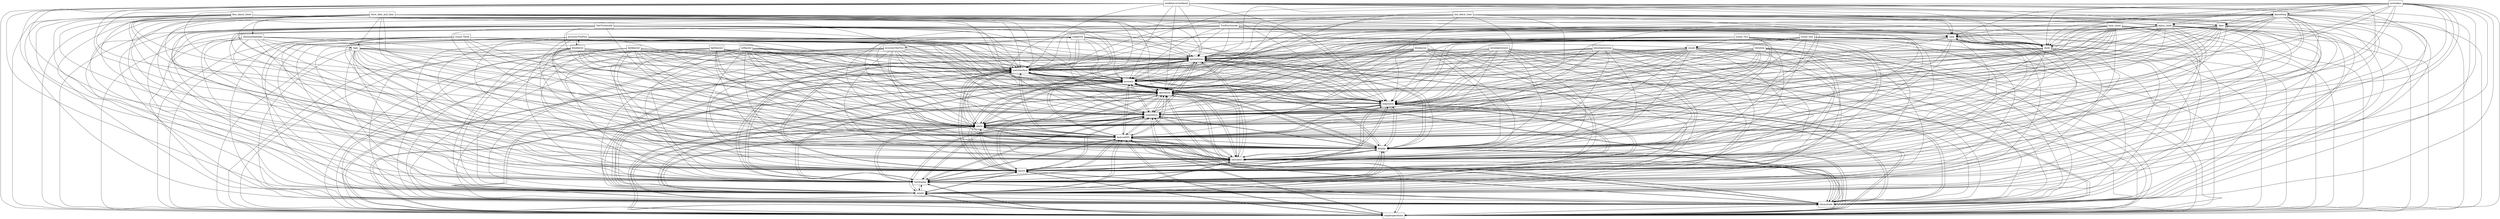 digraph{
graph [rankdir=TB];
node [shape=box];
edge [arrowhead=normal];
0[label="parentheses",]
1[label="darklayout",]
2[label="userinterface",]
3[label="OneTwohmode",]
4[label="simpleoperations",]
5[label="time_zones",]
6[label="chronotools",]
7[label="sound_Three",]
8[label="stdlayout",]
9[label="lightlayout",]
10[label="sound_One",]
11[label="simple",]
12[label="four_alarm_times",]
13[label="accuracyTwoFour",]
14[label="date",]
15[label="time",]
16[label="minuteprecision",]
17[label="textdisplay",]
18[label="show_date_and_time",]
19[label="daysetting",]
20[label="layout",]
21[label="vibration",]
22[label="bluelayout",]
23[label="calculator",]
24[label="one_alarm_time",]
25[label="weekdaysorweekend",]
26[label="laps",]
27[label="clock",]
28[label="secondprecision",]
29[label="singlerow",]
30[label="sound_Two",]
31[label="display",]
32[label="alarm_clock",]
33[label="AndroidSPL",]
34[label="accuracyOneTwo",]
35[label="alarm",]
36[label="countdown",]
37[label="stopwatch",]
38[label="sound",]
39[label="sevendays",]
40[label="TwoFourhmode",]
41[label="showmultiplelaps",]
42[label="operations",]
43[label="accuracy",]
44[label="doublerow",]
0->2[label="",]
0->4[label="",]
0->6[label="",]
0->11[label="",]
0->17[label="",]
0->20[label="",]
0->23[label="",]
0->31[label="",]
0->33[label="",]
0->35[label="",]
0->36[label="",]
0->37[label="",]
0->42[label="",]
0->43[label="",]
1->0[label="",]
1->2[label="",]
1->4[label="",]
1->6[label="",]
1->11[label="",]
1->17[label="",]
1->20[label="",]
1->23[label="",]
1->31[label="",]
1->33[label="",]
1->35[label="",]
1->36[label="",]
1->37[label="",]
1->42[label="",]
1->43[label="",]
2->0[label="",]
2->4[label="",]
2->6[label="",]
2->11[label="",]
2->17[label="",]
2->20[label="",]
2->23[label="",]
2->31[label="",]
2->33[label="",]
2->35[label="",]
2->36[label="",]
2->37[label="",]
2->42[label="",]
2->43[label="",]
3->0[label="",]
3->2[label="",]
3->4[label="",]
3->6[label="",]
3->11[label="",]
3->15[label="",]
3->17[label="",]
3->20[label="",]
3->23[label="",]
3->27[label="",]
3->31[label="",]
3->33[label="",]
3->35[label="",]
3->36[label="",]
3->37[label="",]
3->42[label="",]
3->43[label="",]
4->0[label="",]
4->2[label="",]
4->6[label="",]
4->11[label="",]
4->17[label="",]
4->20[label="",]
4->23[label="",]
4->31[label="",]
4->33[label="",]
4->35[label="",]
4->36[label="",]
4->37[label="",]
4->42[label="",]
4->43[label="",]
5->0[label="",]
5->2[label="",]
5->4[label="",]
5->6[label="",]
5->11[label="",]
5->15[label="",]
5->17[label="",]
5->20[label="",]
5->23[label="",]
5->27[label="",]
5->31[label="",]
5->33[label="",]
5->35[label="",]
5->36[label="",]
5->37[label="",]
5->42[label="",]
5->43[label="",]
6->0[label="",]
6->2[label="",]
6->4[label="",]
6->11[label="",]
6->17[label="",]
6->20[label="",]
6->23[label="",]
6->31[label="",]
6->33[label="",]
6->35[label="",]
6->36[label="",]
6->37[label="",]
6->42[label="",]
6->43[label="",]
7->0[label="",]
7->2[label="",]
7->4[label="",]
7->6[label="",]
7->11[label="",]
7->17[label="",]
7->20[label="",]
7->23[label="",]
7->31[label="",]
7->33[label="",]
7->35[label="",]
7->36[label="",]
7->37[label="",]
7->38[label="",]
7->42[label="",]
7->43[label="",]
8->0[label="",]
8->2[label="",]
8->4[label="",]
8->6[label="",]
8->11[label="",]
8->17[label="",]
8->20[label="",]
8->23[label="",]
8->31[label="",]
8->33[label="",]
8->35[label="",]
8->36[label="",]
8->37[label="",]
8->42[label="",]
8->43[label="",]
9->0[label="",]
9->2[label="",]
9->4[label="",]
9->6[label="",]
9->11[label="",]
9->17[label="",]
9->20[label="",]
9->23[label="",]
9->31[label="",]
9->33[label="",]
9->35[label="",]
9->36[label="",]
9->37[label="",]
9->42[label="",]
9->43[label="",]
10->0[label="",]
10->2[label="",]
10->4[label="",]
10->6[label="",]
10->11[label="",]
10->17[label="",]
10->20[label="",]
10->23[label="",]
10->31[label="",]
10->33[label="",]
10->35[label="",]
10->36[label="",]
10->37[label="",]
10->38[label="",]
10->42[label="",]
10->43[label="",]
11->0[label="",]
11->2[label="",]
11->4[label="",]
11->6[label="",]
11->17[label="",]
11->20[label="",]
11->23[label="",]
11->31[label="",]
11->33[label="",]
11->35[label="",]
11->36[label="",]
11->37[label="",]
11->42[label="",]
11->43[label="",]
12->0[label="",]
12->2[label="",]
12->4[label="",]
12->6[label="",]
12->11[label="",]
12->15[label="",]
12->17[label="",]
12->20[label="",]
12->23[label="",]
12->27[label="",]
12->31[label="",]
12->32[label="",]
12->33[label="",]
12->35[label="",]
12->36[label="",]
12->37[label="",]
12->42[label="",]
12->43[label="",]
13->0[label="",]
13->2[label="",]
13->4[label="",]
13->6[label="",]
13->11[label="",]
13->17[label="",]
13->20[label="",]
13->23[label="",]
13->31[label="",]
13->33[label="",]
13->35[label="",]
13->36[label="",]
13->37[label="",]
13->42[label="",]
13->43[label="",]
13->44[label="",]
14->0[label="",]
14->2[label="",]
14->4[label="",]
14->6[label="",]
14->11[label="",]
14->15[label="",]
14->17[label="",]
14->20[label="",]
14->23[label="",]
14->27[label="",]
14->31[label="",]
14->33[label="",]
14->35[label="",]
14->36[label="",]
14->37[label="",]
14->42[label="",]
14->43[label="",]
15->0[label="",]
15->2[label="",]
15->4[label="",]
15->6[label="",]
15->11[label="",]
15->17[label="",]
15->20[label="",]
15->23[label="",]
15->27[label="",]
15->31[label="",]
15->33[label="",]
15->35[label="",]
15->36[label="",]
15->37[label="",]
15->42[label="",]
15->43[label="",]
16->0[label="",]
16->2[label="",]
16->4[label="",]
16->6[label="",]
16->11[label="",]
16->17[label="",]
16->20[label="",]
16->23[label="",]
16->31[label="",]
16->33[label="",]
16->35[label="",]
16->36[label="",]
16->37[label="",]
16->42[label="",]
16->43[label="",]
17->0[label="",]
17->2[label="",]
17->4[label="",]
17->6[label="",]
17->11[label="",]
17->20[label="",]
17->23[label="",]
17->31[label="",]
17->33[label="",]
17->35[label="",]
17->36[label="",]
17->37[label="",]
17->42[label="",]
17->43[label="",]
18->0[label="",]
18->2[label="",]
18->4[label="",]
18->6[label="",]
18->11[label="",]
18->14[label="",]
18->15[label="",]
18->17[label="",]
18->20[label="",]
18->23[label="",]
18->26[label="",]
18->27[label="",]
18->31[label="",]
18->33[label="",]
18->35[label="",]
18->36[label="",]
18->37[label="",]
18->41[label="",]
18->42[label="",]
18->43[label="",]
19->0[label="",]
19->2[label="",]
19->4[label="",]
19->6[label="",]
19->11[label="",]
19->14[label="",]
19->15[label="",]
19->17[label="",]
19->20[label="",]
19->23[label="",]
19->27[label="",]
19->31[label="",]
19->32[label="",]
19->33[label="",]
19->35[label="",]
19->36[label="",]
19->37[label="",]
19->42[label="",]
19->43[label="",]
20->0[label="",]
20->2[label="",]
20->4[label="",]
20->6[label="",]
20->11[label="",]
20->17[label="",]
20->23[label="",]
20->31[label="",]
20->33[label="",]
20->35[label="",]
20->36[label="",]
20->37[label="",]
20->42[label="",]
20->43[label="",]
21->0[label="",]
21->2[label="",]
21->4[label="",]
21->6[label="",]
21->11[label="",]
21->17[label="",]
21->20[label="",]
21->23[label="",]
21->31[label="",]
21->33[label="",]
21->35[label="",]
21->36[label="",]
21->37[label="",]
21->42[label="",]
21->43[label="",]
22->0[label="",]
22->2[label="",]
22->4[label="",]
22->6[label="",]
22->11[label="",]
22->17[label="",]
22->20[label="",]
22->23[label="",]
22->31[label="",]
22->33[label="",]
22->35[label="",]
22->36[label="",]
22->37[label="",]
22->42[label="",]
22->43[label="",]
23->0[label="",]
23->2[label="",]
23->4[label="",]
23->6[label="",]
23->11[label="",]
23->17[label="",]
23->20[label="",]
23->31[label="",]
23->33[label="",]
23->35[label="",]
23->36[label="",]
23->37[label="",]
23->42[label="",]
23->43[label="",]
24->0[label="",]
24->2[label="",]
24->4[label="",]
24->6[label="",]
24->11[label="",]
24->15[label="",]
24->17[label="",]
24->20[label="",]
24->23[label="",]
24->27[label="",]
24->31[label="",]
24->32[label="",]
24->33[label="",]
24->35[label="",]
24->36[label="",]
24->37[label="",]
24->42[label="",]
24->43[label="",]
25->0[label="",]
25->2[label="",]
25->4[label="",]
25->6[label="",]
25->11[label="",]
25->14[label="",]
25->15[label="",]
25->17[label="",]
25->19[label="",]
25->20[label="",]
25->23[label="",]
25->27[label="",]
25->31[label="",]
25->32[label="",]
25->33[label="",]
25->35[label="",]
25->36[label="",]
25->37[label="",]
25->42[label="",]
25->43[label="",]
26->0[label="",]
26->2[label="",]
26->4[label="",]
26->6[label="",]
26->11[label="",]
26->17[label="",]
26->20[label="",]
26->23[label="",]
26->31[label="",]
26->33[label="",]
26->35[label="",]
26->36[label="",]
26->37[label="",]
26->42[label="",]
26->43[label="",]
27->0[label="",]
27->2[label="",]
27->4[label="",]
27->6[label="",]
27->11[label="",]
27->15[label="",]
27->17[label="",]
27->20[label="",]
27->23[label="",]
27->31[label="",]
27->33[label="",]
27->35[label="",]
27->36[label="",]
27->37[label="",]
27->42[label="",]
27->43[label="",]
28->0[label="",]
28->2[label="",]
28->4[label="",]
28->6[label="",]
28->11[label="",]
28->17[label="",]
28->20[label="",]
28->23[label="",]
28->31[label="",]
28->33[label="",]
28->35[label="",]
28->36[label="",]
28->37[label="",]
28->42[label="",]
28->43[label="",]
29->0[label="",]
29->2[label="",]
29->4[label="",]
29->6[label="",]
29->11[label="",]
29->17[label="",]
29->20[label="",]
29->23[label="",]
29->31[label="",]
29->33[label="",]
29->34[label="",]
29->35[label="",]
29->36[label="",]
29->37[label="",]
29->42[label="",]
29->43[label="",]
30->0[label="",]
30->2[label="",]
30->4[label="",]
30->6[label="",]
30->11[label="",]
30->17[label="",]
30->20[label="",]
30->23[label="",]
30->31[label="",]
30->33[label="",]
30->35[label="",]
30->36[label="",]
30->37[label="",]
30->38[label="",]
30->42[label="",]
30->43[label="",]
31->0[label="",]
31->2[label="",]
31->4[label="",]
31->6[label="",]
31->11[label="",]
31->17[label="",]
31->20[label="",]
31->23[label="",]
31->33[label="",]
31->35[label="",]
31->36[label="",]
31->37[label="",]
31->42[label="",]
31->43[label="",]
32->0[label="",]
32->2[label="",]
32->4[label="",]
32->6[label="",]
32->11[label="",]
32->15[label="",]
32->17[label="",]
32->20[label="",]
32->23[label="",]
32->27[label="",]
32->31[label="",]
32->33[label="",]
32->35[label="",]
32->36[label="",]
32->37[label="",]
32->42[label="",]
32->43[label="",]
33->0[label="",]
33->2[label="",]
33->4[label="",]
33->6[label="",]
33->11[label="",]
33->17[label="",]
33->20[label="",]
33->23[label="",]
33->31[label="",]
33->35[label="",]
33->36[label="",]
33->37[label="",]
33->42[label="",]
33->43[label="",]
34->0[label="",]
34->2[label="",]
34->4[label="",]
34->6[label="",]
34->11[label="",]
34->17[label="",]
34->20[label="",]
34->23[label="",]
34->29[label="",]
34->31[label="",]
34->33[label="",]
34->35[label="",]
34->36[label="",]
34->37[label="",]
34->42[label="",]
34->43[label="",]
35->0[label="",]
35->2[label="",]
35->4[label="",]
35->6[label="",]
35->11[label="",]
35->17[label="",]
35->20[label="",]
35->23[label="",]
35->31[label="",]
35->33[label="",]
35->36[label="",]
35->37[label="",]
35->42[label="",]
35->43[label="",]
36->0[label="",]
36->2[label="",]
36->4[label="",]
36->6[label="",]
36->11[label="",]
36->17[label="",]
36->20[label="",]
36->23[label="",]
36->31[label="",]
36->33[label="",]
36->35[label="",]
36->37[label="",]
36->42[label="",]
36->43[label="",]
37->0[label="",]
37->2[label="",]
37->4[label="",]
37->6[label="",]
37->11[label="",]
37->17[label="",]
37->20[label="",]
37->23[label="",]
37->31[label="",]
37->33[label="",]
37->35[label="",]
37->36[label="",]
37->42[label="",]
37->43[label="",]
38->0[label="",]
38->2[label="",]
38->4[label="",]
38->6[label="",]
38->11[label="",]
38->17[label="",]
38->20[label="",]
38->23[label="",]
38->31[label="",]
38->33[label="",]
38->35[label="",]
38->36[label="",]
38->37[label="",]
38->42[label="",]
38->43[label="",]
39->0[label="",]
39->2[label="",]
39->4[label="",]
39->6[label="",]
39->11[label="",]
39->14[label="",]
39->15[label="",]
39->17[label="",]
39->19[label="",]
39->20[label="",]
39->23[label="",]
39->27[label="",]
39->31[label="",]
39->32[label="",]
39->33[label="",]
39->35[label="",]
39->36[label="",]
39->37[label="",]
39->42[label="",]
39->43[label="",]
40->0[label="",]
40->2[label="",]
40->4[label="",]
40->6[label="",]
40->11[label="",]
40->15[label="",]
40->17[label="",]
40->20[label="",]
40->23[label="",]
40->27[label="",]
40->31[label="",]
40->33[label="",]
40->35[label="",]
40->36[label="",]
40->37[label="",]
40->42[label="",]
40->43[label="",]
41->0[label="",]
41->2[label="",]
41->4[label="",]
41->6[label="",]
41->11[label="",]
41->17[label="",]
41->20[label="",]
41->23[label="",]
41->26[label="",]
41->31[label="",]
41->33[label="",]
41->35[label="",]
41->36[label="",]
41->37[label="",]
41->42[label="",]
41->43[label="",]
42->0[label="",]
42->2[label="",]
42->4[label="",]
42->6[label="",]
42->11[label="",]
42->17[label="",]
42->20[label="",]
42->23[label="",]
42->31[label="",]
42->33[label="",]
42->35[label="",]
42->36[label="",]
42->37[label="",]
42->43[label="",]
43->0[label="",]
43->2[label="",]
43->4[label="",]
43->6[label="",]
43->11[label="",]
43->17[label="",]
43->20[label="",]
43->23[label="",]
43->31[label="",]
43->33[label="",]
43->35[label="",]
43->36[label="",]
43->37[label="",]
43->42[label="",]
44->0[label="",]
44->2[label="",]
44->4[label="",]
44->6[label="",]
44->11[label="",]
44->13[label="",]
44->17[label="",]
44->20[label="",]
44->23[label="",]
44->31[label="",]
44->33[label="",]
44->35[label="",]
44->36[label="",]
44->37[label="",]
44->42[label="",]
44->43[label="",]
}
